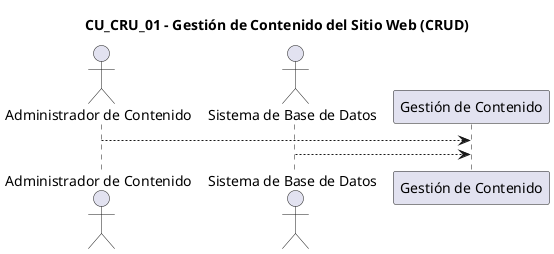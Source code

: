 @startuml
title CU_CRU_01 - Gestión de Contenido del Sitio Web (CRUD)

actor "Administrador de Contenido" as AP
actor "Sistema de Base de Datos" as AS

AP --> "Gestión de Contenido"
AS --> "Gestión de Contenido"

@enduml